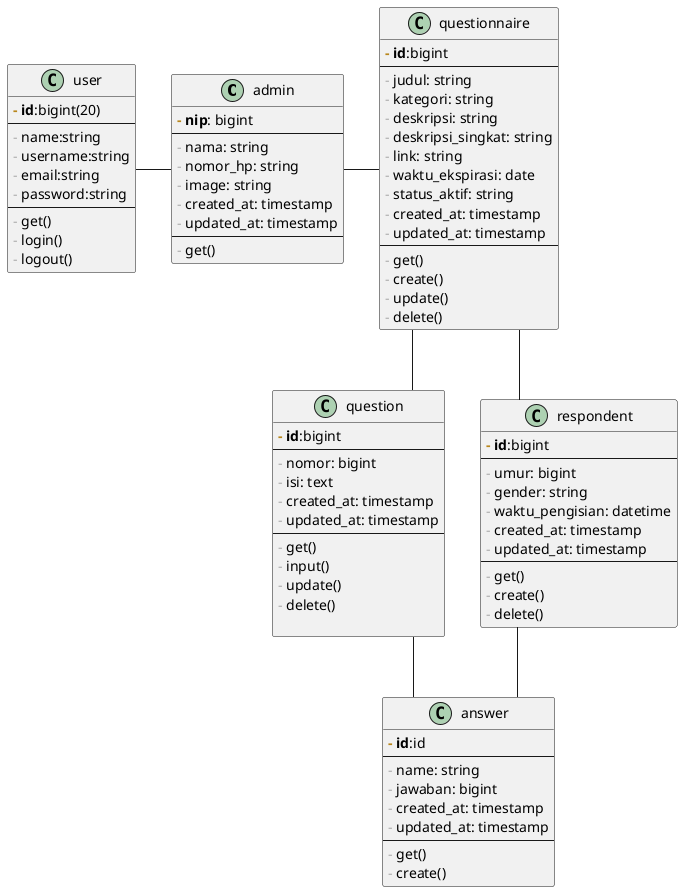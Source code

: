 @startuml "ERD 2"

skinparam linetype ortho

!define primary_key(x) <b><color:#b8861b>-</color> x</b>
!define foreign_key(x) <color:#aaaaaa>-</color> x
!define column(x) <color:#aaaaaa>-</color> x

class admin {
    primary_key(nip): bigint
    --
    column(nama): string
    column(nomor_hp): string
    column(image): string
    column(created_at): timestamp
    column(updated_at): timestamp
    --
    column(get())
}


class answer {
    primary_key(id):id
    --
    column(name): string
    column(jawaban): bigint
    column(created_at): timestamp
    column(updated_at): timestamp
    --
    column(get())
    column(create())
}

class question {
    primary_key(id):bigint
    --
    column(nomor): bigint
    column(isi): text
    column(created_at): timestamp
    column(updated_at): timestamp
    --
    column(get())
    column(input())
    column(update())
    column(delete())

}

class questionnaire {
    primary_key(id):bigint
    --
    column(judul): string
    column(kategori): string
    column(deskripsi): string
    column(deskripsi_singkat): string
    column(link): string
    column(waktu_ekspirasi): date
    column(status_aktif): string
    column(created_at): timestamp
    column(updated_at): timestamp
    --
    column(get())
    column(create())
    column(update())
    column(delete())
}


class respondent {
    primary_key(id):bigint
    --
    column(umur): bigint
    column(gender): string
    column(waktu_pengisian): datetime
    column(created_at): timestamp
    column(updated_at): timestamp
    --
    column(get())
    column(create())
    column(delete())
}

class user {
    primary_key(id):bigint(20)
    --
    column(name):string
    column(username):string
    column(email):string
    column(password):string
    --
    column(get())
    column(login())
    column(logout())
}

' Relationship
admin --left-- user
admin --rightquestionnaire
questionnaire -- question
questionnaire -- respondent
respondent -- answer
question -- answer

@enduml
